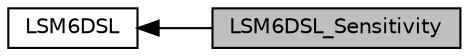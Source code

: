 digraph "LSM6DSL_Sensitivity"
{
  edge [fontname="Helvetica",fontsize="10",labelfontname="Helvetica",labelfontsize="10"];
  node [fontname="Helvetica",fontsize="10",shape=box];
  rankdir=LR;
  Node2 [label="LSM6DSL",height=0.2,width=0.4,color="black", fillcolor="white", style="filled",URL="$group___l_s_m6_d_s_l.html",tooltip="This file provides a set of functions needed to drive the lsm6dsl enanced inertial module."];
  Node1 [label="LSM6DSL_Sensitivity",height=0.2,width=0.4,color="black", fillcolor="grey75", style="filled", fontcolor="black",tooltip="These functions convert raw-data into engineering units."];
  Node2->Node1 [shape=plaintext, dir="back", style="solid"];
}
